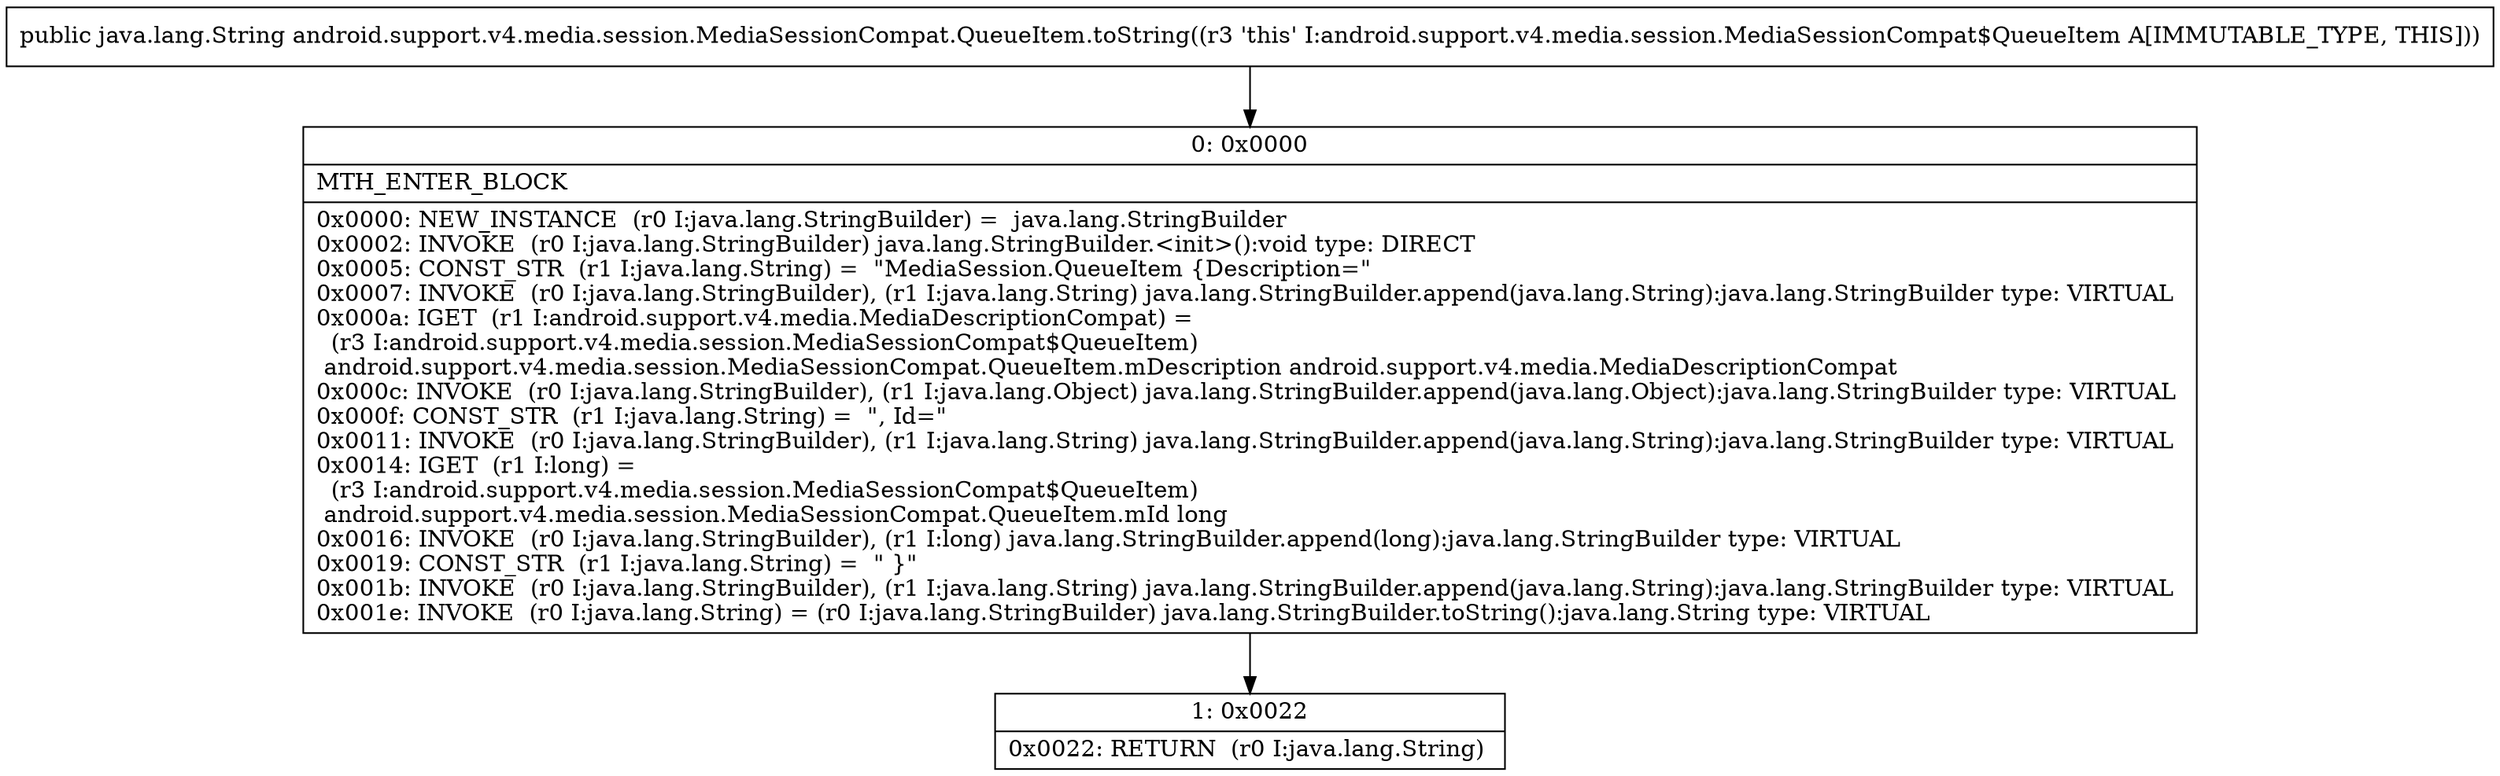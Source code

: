 digraph "CFG forandroid.support.v4.media.session.MediaSessionCompat.QueueItem.toString()Ljava\/lang\/String;" {
Node_0 [shape=record,label="{0\:\ 0x0000|MTH_ENTER_BLOCK\l|0x0000: NEW_INSTANCE  (r0 I:java.lang.StringBuilder) =  java.lang.StringBuilder \l0x0002: INVOKE  (r0 I:java.lang.StringBuilder) java.lang.StringBuilder.\<init\>():void type: DIRECT \l0x0005: CONST_STR  (r1 I:java.lang.String) =  \"MediaSession.QueueItem \{Description=\" \l0x0007: INVOKE  (r0 I:java.lang.StringBuilder), (r1 I:java.lang.String) java.lang.StringBuilder.append(java.lang.String):java.lang.StringBuilder type: VIRTUAL \l0x000a: IGET  (r1 I:android.support.v4.media.MediaDescriptionCompat) = \l  (r3 I:android.support.v4.media.session.MediaSessionCompat$QueueItem)\l android.support.v4.media.session.MediaSessionCompat.QueueItem.mDescription android.support.v4.media.MediaDescriptionCompat \l0x000c: INVOKE  (r0 I:java.lang.StringBuilder), (r1 I:java.lang.Object) java.lang.StringBuilder.append(java.lang.Object):java.lang.StringBuilder type: VIRTUAL \l0x000f: CONST_STR  (r1 I:java.lang.String) =  \", Id=\" \l0x0011: INVOKE  (r0 I:java.lang.StringBuilder), (r1 I:java.lang.String) java.lang.StringBuilder.append(java.lang.String):java.lang.StringBuilder type: VIRTUAL \l0x0014: IGET  (r1 I:long) = \l  (r3 I:android.support.v4.media.session.MediaSessionCompat$QueueItem)\l android.support.v4.media.session.MediaSessionCompat.QueueItem.mId long \l0x0016: INVOKE  (r0 I:java.lang.StringBuilder), (r1 I:long) java.lang.StringBuilder.append(long):java.lang.StringBuilder type: VIRTUAL \l0x0019: CONST_STR  (r1 I:java.lang.String) =  \" \}\" \l0x001b: INVOKE  (r0 I:java.lang.StringBuilder), (r1 I:java.lang.String) java.lang.StringBuilder.append(java.lang.String):java.lang.StringBuilder type: VIRTUAL \l0x001e: INVOKE  (r0 I:java.lang.String) = (r0 I:java.lang.StringBuilder) java.lang.StringBuilder.toString():java.lang.String type: VIRTUAL \l}"];
Node_1 [shape=record,label="{1\:\ 0x0022|0x0022: RETURN  (r0 I:java.lang.String) \l}"];
MethodNode[shape=record,label="{public java.lang.String android.support.v4.media.session.MediaSessionCompat.QueueItem.toString((r3 'this' I:android.support.v4.media.session.MediaSessionCompat$QueueItem A[IMMUTABLE_TYPE, THIS])) }"];
MethodNode -> Node_0;
Node_0 -> Node_1;
}

